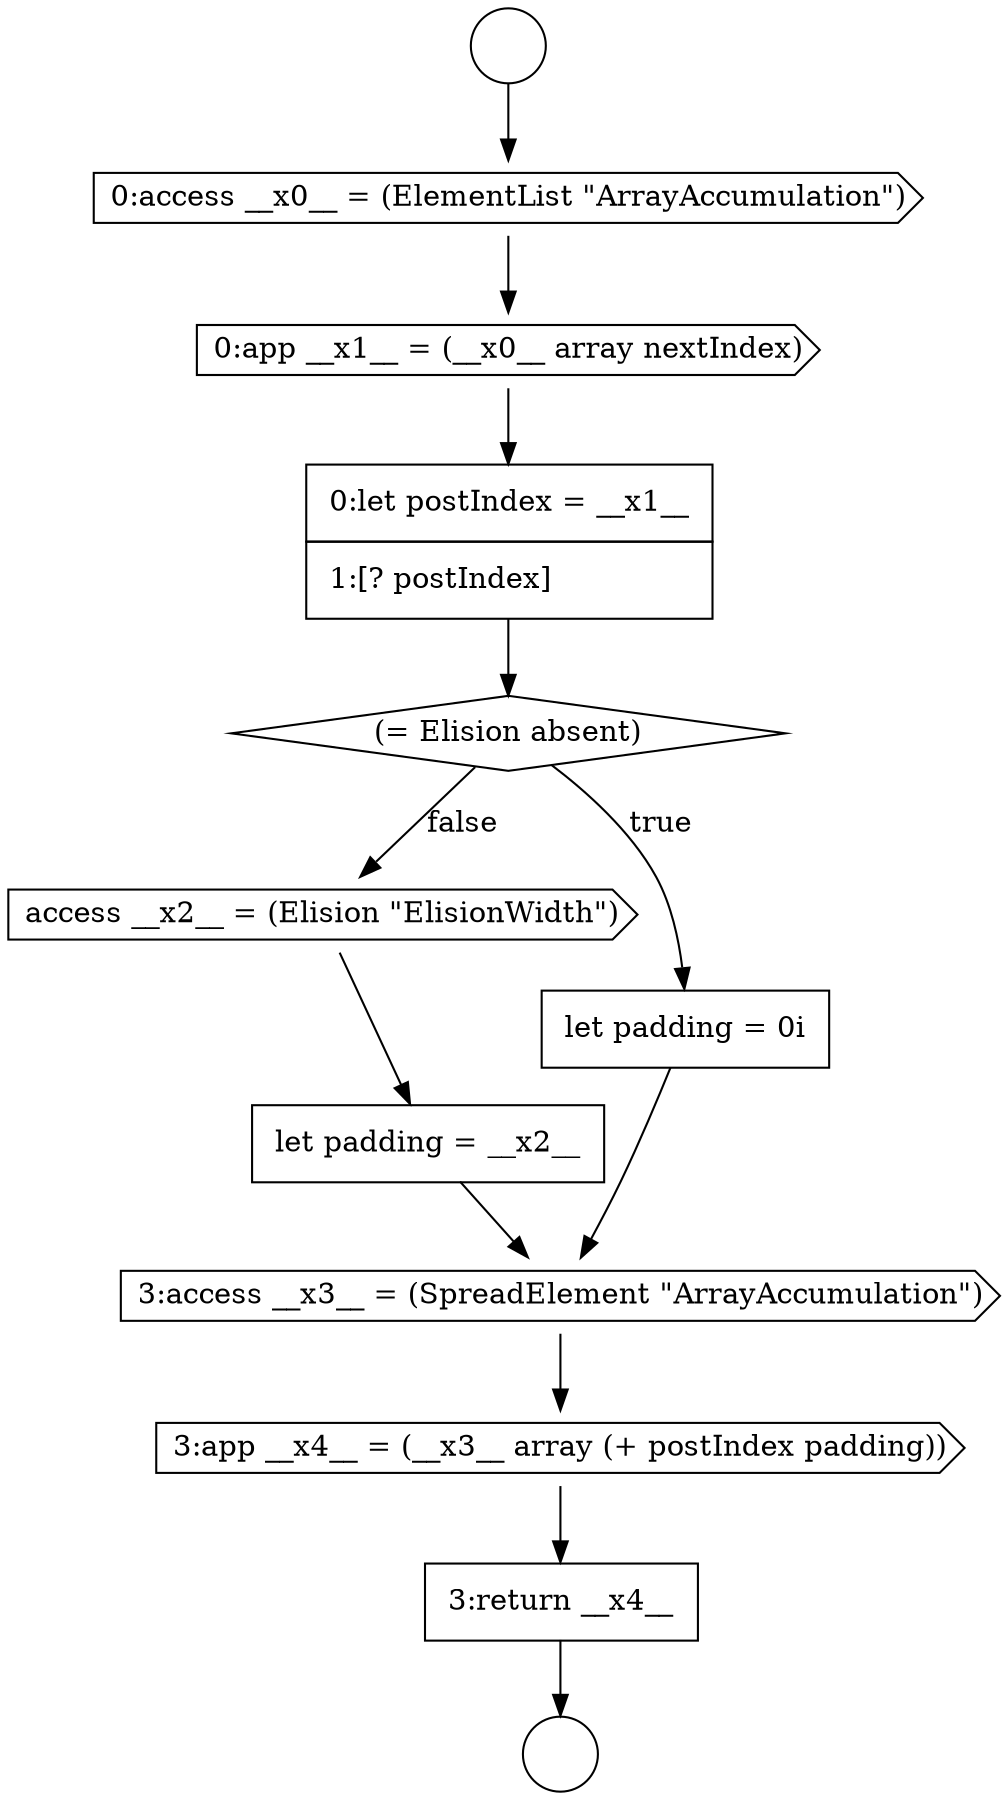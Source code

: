 digraph {
  node3297 [shape=none, margin=0, label=<<font color="black">
    <table border="0" cellborder="1" cellspacing="0" cellpadding="10">
      <tr><td align="left">0:let postIndex = __x1__</td></tr>
      <tr><td align="left">1:[? postIndex]</td></tr>
    </table>
  </font>> color="black" fillcolor="white" style=filled]
  node3294 [shape=circle label=" " color="black" fillcolor="white" style=filled]
  node3298 [shape=diamond, label=<<font color="black">(= Elision absent)</font>> color="black" fillcolor="white" style=filled]
  node3293 [shape=circle label=" " color="black" fillcolor="white" style=filled]
  node3295 [shape=cds, label=<<font color="black">0:access __x0__ = (ElementList &quot;ArrayAccumulation&quot;)</font>> color="black" fillcolor="white" style=filled]
  node3300 [shape=cds, label=<<font color="black">access __x2__ = (Elision &quot;ElisionWidth&quot;)</font>> color="black" fillcolor="white" style=filled]
  node3301 [shape=none, margin=0, label=<<font color="black">
    <table border="0" cellborder="1" cellspacing="0" cellpadding="10">
      <tr><td align="left">let padding = __x2__</td></tr>
    </table>
  </font>> color="black" fillcolor="white" style=filled]
  node3303 [shape=cds, label=<<font color="black">3:app __x4__ = (__x3__ array (+ postIndex padding))</font>> color="black" fillcolor="white" style=filled]
  node3304 [shape=none, margin=0, label=<<font color="black">
    <table border="0" cellborder="1" cellspacing="0" cellpadding="10">
      <tr><td align="left">3:return __x4__</td></tr>
    </table>
  </font>> color="black" fillcolor="white" style=filled]
  node3302 [shape=cds, label=<<font color="black">3:access __x3__ = (SpreadElement &quot;ArrayAccumulation&quot;)</font>> color="black" fillcolor="white" style=filled]
  node3299 [shape=none, margin=0, label=<<font color="black">
    <table border="0" cellborder="1" cellspacing="0" cellpadding="10">
      <tr><td align="left">let padding = 0i</td></tr>
    </table>
  </font>> color="black" fillcolor="white" style=filled]
  node3296 [shape=cds, label=<<font color="black">0:app __x1__ = (__x0__ array nextIndex)</font>> color="black" fillcolor="white" style=filled]
  node3304 -> node3294 [ color="black"]
  node3295 -> node3296 [ color="black"]
  node3300 -> node3301 [ color="black"]
  node3302 -> node3303 [ color="black"]
  node3299 -> node3302 [ color="black"]
  node3296 -> node3297 [ color="black"]
  node3293 -> node3295 [ color="black"]
  node3303 -> node3304 [ color="black"]
  node3301 -> node3302 [ color="black"]
  node3298 -> node3299 [label=<<font color="black">true</font>> color="black"]
  node3298 -> node3300 [label=<<font color="black">false</font>> color="black"]
  node3297 -> node3298 [ color="black"]
}
